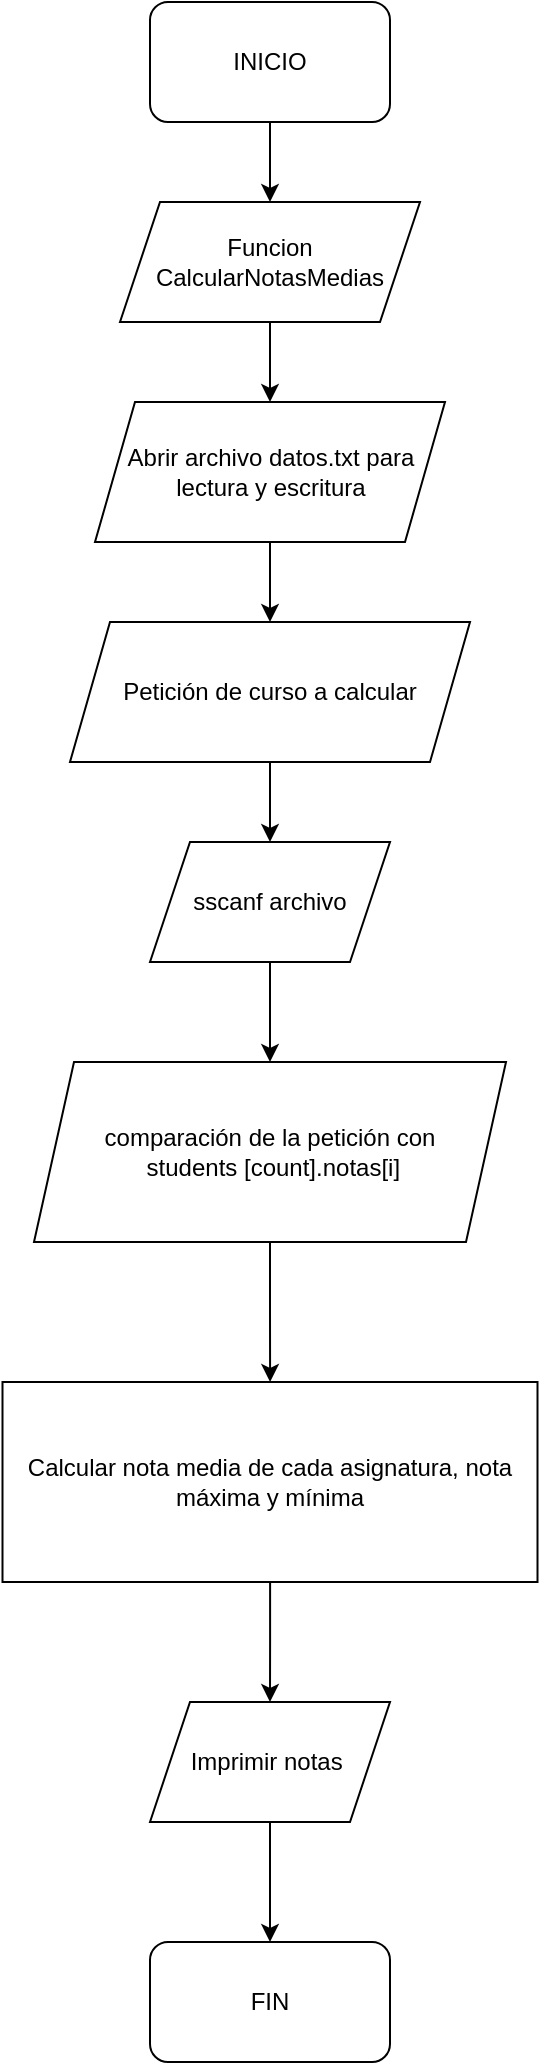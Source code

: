<mxfile version="20.8.10" type="device"><diagram id="Z4a5jEr1Cp15rF3pbjau" name="Página-1"><mxGraphModel dx="1518" dy="861" grid="1" gridSize="10" guides="1" tooltips="1" connect="1" arrows="1" fold="1" page="1" pageScale="1" pageWidth="827" pageHeight="1169" math="0" shadow="0"><root><mxCell id="0"/><mxCell id="1" parent="0"/><mxCell id="gJWg4HC8TmnefC8z5UQj-11" value="" style="edgeStyle=orthogonalEdgeStyle;rounded=0;orthogonalLoop=1;jettySize=auto;html=1;" parent="1" source="7yDEtRomnO6Z7Z-J0_df-14" target="gJWg4HC8TmnefC8z5UQj-1" edge="1"><mxGeometry relative="1" as="geometry"/></mxCell><mxCell id="7yDEtRomnO6Z7Z-J0_df-14" value="INICIO" style="rounded=1;whiteSpace=wrap;html=1;" parent="1" vertex="1"><mxGeometry x="320" y="60" width="120" height="60" as="geometry"/></mxCell><mxCell id="gJWg4HC8TmnefC8z5UQj-10" value="" style="edgeStyle=orthogonalEdgeStyle;rounded=0;orthogonalLoop=1;jettySize=auto;html=1;entryX=0.5;entryY=0;entryDx=0;entryDy=0;" parent="1" source="gJWg4HC8TmnefC8z5UQj-1" target="gJWg4HC8TmnefC8z5UQj-2" edge="1"><mxGeometry relative="1" as="geometry"/></mxCell><mxCell id="gJWg4HC8TmnefC8z5UQj-1" value="&lt;font style=&quot;vertical-align: inherit;&quot;&gt;&lt;font style=&quot;vertical-align: inherit;&quot;&gt;Funcion CalcularNotasMedias&lt;/font&gt;&lt;/font&gt;" style="shape=parallelogram;perimeter=parallelogramPerimeter;whiteSpace=wrap;html=1;fixedSize=1;" parent="1" vertex="1"><mxGeometry x="305" y="160" width="150" height="60" as="geometry"/></mxCell><mxCell id="hv0eVWXCMuZmfC59HUq3-4" value="" style="edgeStyle=orthogonalEdgeStyle;rounded=0;orthogonalLoop=1;jettySize=auto;html=1;" edge="1" parent="1" source="gJWg4HC8TmnefC8z5UQj-2" target="hv0eVWXCMuZmfC59HUq3-1"><mxGeometry relative="1" as="geometry"/></mxCell><mxCell id="gJWg4HC8TmnefC8z5UQj-2" value="&lt;font style=&quot;vertical-align: inherit;&quot;&gt;&lt;font style=&quot;vertical-align: inherit;&quot;&gt;Abrir archivo datos.txt para lectura y escritura&lt;br&gt;&lt;/font&gt;&lt;/font&gt;" style="shape=parallelogram;perimeter=parallelogramPerimeter;whiteSpace=wrap;html=1;fixedSize=1;" parent="1" vertex="1"><mxGeometry x="292.5" y="260" width="175" height="70" as="geometry"/></mxCell><mxCell id="gJWg4HC8TmnefC8z5UQj-17" value="" style="edgeStyle=orthogonalEdgeStyle;rounded=0;orthogonalLoop=1;jettySize=auto;html=1;" parent="1" source="gJWg4HC8TmnefC8z5UQj-6" target="gJWg4HC8TmnefC8z5UQj-15" edge="1"><mxGeometry relative="1" as="geometry"/></mxCell><mxCell id="gJWg4HC8TmnefC8z5UQj-6" value="&lt;font style=&quot;vertical-align: inherit;&quot;&gt;&lt;font style=&quot;vertical-align: inherit;&quot;&gt;Calcular nota media de cada asignatura, nota máxima y mínima&lt;/font&gt;&lt;/font&gt;" style="rounded=0;whiteSpace=wrap;html=1;" parent="1" vertex="1"><mxGeometry x="246.25" y="750" width="267.5" height="100" as="geometry"/></mxCell><mxCell id="gJWg4HC8TmnefC8z5UQj-18" value="" style="edgeStyle=orthogonalEdgeStyle;rounded=0;orthogonalLoop=1;jettySize=auto;html=1;" parent="1" source="gJWg4HC8TmnefC8z5UQj-15" target="gJWg4HC8TmnefC8z5UQj-16" edge="1"><mxGeometry relative="1" as="geometry"/></mxCell><mxCell id="gJWg4HC8TmnefC8z5UQj-15" value="&lt;font style=&quot;vertical-align: inherit;&quot;&gt;&lt;font style=&quot;vertical-align: inherit;&quot;&gt;Imprimir notas&amp;nbsp;&lt;/font&gt;&lt;/font&gt;" style="shape=parallelogram;perimeter=parallelogramPerimeter;whiteSpace=wrap;html=1;fixedSize=1;" parent="1" vertex="1"><mxGeometry x="320" y="910" width="120" height="60" as="geometry"/></mxCell><mxCell id="gJWg4HC8TmnefC8z5UQj-16" value="&lt;font style=&quot;vertical-align: inherit;&quot;&gt;&lt;font style=&quot;vertical-align: inherit;&quot;&gt;FIN&lt;/font&gt;&lt;/font&gt;" style="rounded=1;whiteSpace=wrap;html=1;" parent="1" vertex="1"><mxGeometry x="320" y="1030" width="120" height="60" as="geometry"/></mxCell><mxCell id="hv0eVWXCMuZmfC59HUq3-5" value="" style="edgeStyle=orthogonalEdgeStyle;rounded=0;orthogonalLoop=1;jettySize=auto;html=1;" edge="1" parent="1" source="hv0eVWXCMuZmfC59HUq3-1" target="hv0eVWXCMuZmfC59HUq3-2"><mxGeometry relative="1" as="geometry"/></mxCell><mxCell id="hv0eVWXCMuZmfC59HUq3-1" value="Petición de curso a calcular" style="shape=parallelogram;perimeter=parallelogramPerimeter;whiteSpace=wrap;html=1;fixedSize=1;" vertex="1" parent="1"><mxGeometry x="280" y="370" width="200" height="70" as="geometry"/></mxCell><mxCell id="hv0eVWXCMuZmfC59HUq3-6" value="" style="edgeStyle=orthogonalEdgeStyle;rounded=0;orthogonalLoop=1;jettySize=auto;html=1;" edge="1" parent="1" source="hv0eVWXCMuZmfC59HUq3-2" target="hv0eVWXCMuZmfC59HUq3-3"><mxGeometry relative="1" as="geometry"/></mxCell><mxCell id="hv0eVWXCMuZmfC59HUq3-2" value="sscanf archivo" style="shape=parallelogram;perimeter=parallelogramPerimeter;whiteSpace=wrap;html=1;fixedSize=1;" vertex="1" parent="1"><mxGeometry x="320" y="480" width="120" height="60" as="geometry"/></mxCell><mxCell id="hv0eVWXCMuZmfC59HUq3-7" value="" style="edgeStyle=orthogonalEdgeStyle;rounded=0;orthogonalLoop=1;jettySize=auto;html=1;" edge="1" parent="1" source="hv0eVWXCMuZmfC59HUq3-3" target="gJWg4HC8TmnefC8z5UQj-6"><mxGeometry relative="1" as="geometry"/></mxCell><mxCell id="hv0eVWXCMuZmfC59HUq3-3" value="comparación de la petición con&lt;br&gt;&amp;nbsp;students [count].notas[i]" style="shape=parallelogram;perimeter=parallelogramPerimeter;whiteSpace=wrap;html=1;fixedSize=1;" vertex="1" parent="1"><mxGeometry x="262" y="590" width="236" height="90" as="geometry"/></mxCell></root></mxGraphModel></diagram></mxfile>